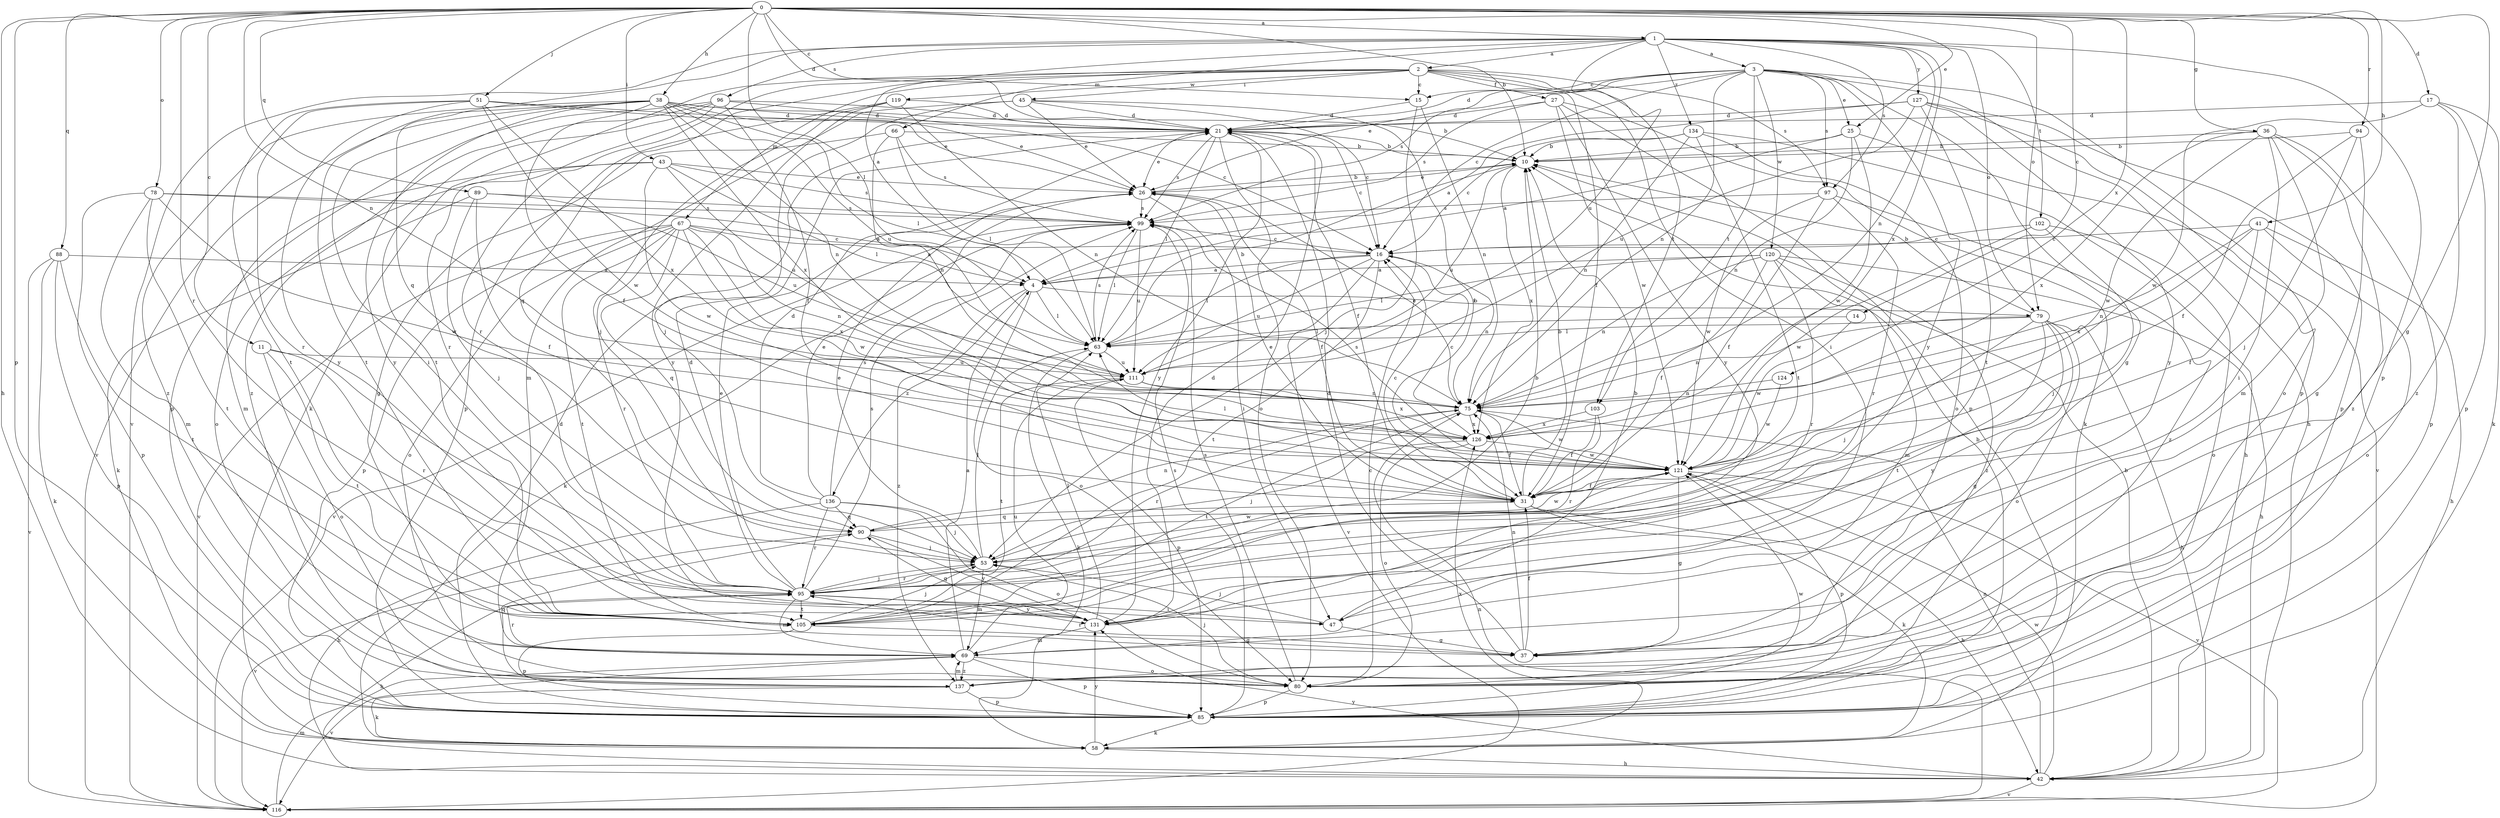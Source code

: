 strict digraph  {
0;
1;
2;
3;
4;
10;
11;
14;
15;
16;
17;
21;
25;
26;
27;
31;
36;
37;
38;
41;
42;
43;
45;
47;
51;
53;
58;
63;
66;
67;
69;
75;
78;
79;
80;
85;
88;
89;
90;
94;
95;
96;
97;
99;
102;
103;
105;
111;
116;
119;
120;
121;
124;
126;
127;
131;
134;
136;
137;
0 -> 1  [label=a];
0 -> 10  [label=b];
0 -> 11  [label=c];
0 -> 14  [label=c];
0 -> 15  [label=c];
0 -> 17  [label=d];
0 -> 21  [label=d];
0 -> 25  [label=e];
0 -> 36  [label=g];
0 -> 37  [label=g];
0 -> 38  [label=h];
0 -> 41  [label=h];
0 -> 42  [label=h];
0 -> 43  [label=i];
0 -> 51  [label=j];
0 -> 63  [label=l];
0 -> 75  [label=n];
0 -> 78  [label=o];
0 -> 79  [label=o];
0 -> 85  [label=p];
0 -> 88  [label=q];
0 -> 89  [label=q];
0 -> 94  [label=r];
0 -> 95  [label=r];
0 -> 124  [label=x];
1 -> 2  [label=a];
1 -> 3  [label=a];
1 -> 4  [label=a];
1 -> 66  [label=m];
1 -> 75  [label=n];
1 -> 79  [label=o];
1 -> 85  [label=p];
1 -> 90  [label=q];
1 -> 96  [label=s];
1 -> 97  [label=s];
1 -> 102  [label=t];
1 -> 111  [label=u];
1 -> 116  [label=v];
1 -> 126  [label=x];
1 -> 127  [label=y];
1 -> 134  [label=z];
2 -> 15  [label=c];
2 -> 27  [label=f];
2 -> 31  [label=f];
2 -> 45  [label=i];
2 -> 47  [label=i];
2 -> 58  [label=k];
2 -> 67  [label=m];
2 -> 90  [label=q];
2 -> 95  [label=r];
2 -> 97  [label=s];
2 -> 103  [label=t];
2 -> 119  [label=w];
3 -> 15  [label=c];
3 -> 16  [label=c];
3 -> 21  [label=d];
3 -> 25  [label=e];
3 -> 26  [label=e];
3 -> 37  [label=g];
3 -> 42  [label=h];
3 -> 75  [label=n];
3 -> 85  [label=p];
3 -> 97  [label=s];
3 -> 99  [label=s];
3 -> 103  [label=t];
3 -> 120  [label=w];
3 -> 131  [label=y];
4 -> 63  [label=l];
4 -> 79  [label=o];
4 -> 80  [label=o];
4 -> 136  [label=z];
4 -> 137  [label=z];
10 -> 26  [label=e];
10 -> 111  [label=u];
10 -> 126  [label=x];
11 -> 80  [label=o];
11 -> 95  [label=r];
11 -> 105  [label=t];
11 -> 111  [label=u];
14 -> 63  [label=l];
14 -> 121  [label=w];
15 -> 21  [label=d];
15 -> 53  [label=j];
15 -> 75  [label=n];
16 -> 4  [label=a];
16 -> 63  [label=l];
16 -> 75  [label=n];
16 -> 105  [label=t];
16 -> 111  [label=u];
16 -> 116  [label=v];
17 -> 21  [label=d];
17 -> 58  [label=k];
17 -> 85  [label=p];
17 -> 121  [label=w];
17 -> 137  [label=z];
21 -> 10  [label=b];
21 -> 16  [label=c];
21 -> 26  [label=e];
21 -> 31  [label=f];
21 -> 63  [label=l];
21 -> 80  [label=o];
21 -> 99  [label=s];
21 -> 131  [label=y];
25 -> 4  [label=a];
25 -> 10  [label=b];
25 -> 75  [label=n];
25 -> 116  [label=v];
25 -> 121  [label=w];
26 -> 10  [label=b];
26 -> 31  [label=f];
26 -> 47  [label=i];
26 -> 99  [label=s];
27 -> 21  [label=d];
27 -> 58  [label=k];
27 -> 85  [label=p];
27 -> 99  [label=s];
27 -> 121  [label=w];
27 -> 131  [label=y];
31 -> 10  [label=b];
31 -> 16  [label=c];
31 -> 26  [label=e];
31 -> 42  [label=h];
31 -> 58  [label=k];
31 -> 90  [label=q];
36 -> 10  [label=b];
36 -> 47  [label=i];
36 -> 69  [label=m];
36 -> 85  [label=p];
36 -> 121  [label=w];
36 -> 126  [label=x];
36 -> 137  [label=z];
37 -> 21  [label=d];
37 -> 31  [label=f];
37 -> 75  [label=n];
37 -> 95  [label=r];
38 -> 10  [label=b];
38 -> 21  [label=d];
38 -> 26  [label=e];
38 -> 31  [label=f];
38 -> 47  [label=i];
38 -> 63  [label=l];
38 -> 75  [label=n];
38 -> 105  [label=t];
38 -> 111  [label=u];
38 -> 116  [label=v];
38 -> 126  [label=x];
38 -> 131  [label=y];
38 -> 137  [label=z];
41 -> 16  [label=c];
41 -> 31  [label=f];
41 -> 42  [label=h];
41 -> 75  [label=n];
41 -> 80  [label=o];
41 -> 126  [label=x];
42 -> 10  [label=b];
42 -> 75  [label=n];
42 -> 116  [label=v];
42 -> 121  [label=w];
42 -> 131  [label=y];
43 -> 26  [label=e];
43 -> 63  [label=l];
43 -> 69  [label=m];
43 -> 80  [label=o];
43 -> 99  [label=s];
43 -> 111  [label=u];
43 -> 121  [label=w];
45 -> 16  [label=c];
45 -> 21  [label=d];
45 -> 26  [label=e];
45 -> 31  [label=f];
45 -> 53  [label=j];
45 -> 69  [label=m];
47 -> 10  [label=b];
47 -> 37  [label=g];
47 -> 53  [label=j];
51 -> 21  [label=d];
51 -> 26  [label=e];
51 -> 95  [label=r];
51 -> 105  [label=t];
51 -> 121  [label=w];
51 -> 126  [label=x];
51 -> 131  [label=y];
53 -> 26  [label=e];
53 -> 63  [label=l];
53 -> 69  [label=m];
53 -> 95  [label=r];
53 -> 121  [label=w];
58 -> 42  [label=h];
58 -> 126  [label=x];
58 -> 131  [label=y];
63 -> 10  [label=b];
63 -> 58  [label=k];
63 -> 99  [label=s];
63 -> 111  [label=u];
66 -> 10  [label=b];
66 -> 37  [label=g];
66 -> 63  [label=l];
66 -> 75  [label=n];
66 -> 99  [label=s];
67 -> 4  [label=a];
67 -> 16  [label=c];
67 -> 75  [label=n];
67 -> 80  [label=o];
67 -> 85  [label=p];
67 -> 90  [label=q];
67 -> 95  [label=r];
67 -> 105  [label=t];
67 -> 116  [label=v];
67 -> 121  [label=w];
67 -> 126  [label=x];
69 -> 4  [label=a];
69 -> 80  [label=o];
69 -> 85  [label=p];
69 -> 95  [label=r];
69 -> 111  [label=u];
69 -> 116  [label=v];
69 -> 137  [label=z];
75 -> 26  [label=e];
75 -> 31  [label=f];
75 -> 95  [label=r];
75 -> 105  [label=t];
75 -> 121  [label=w];
75 -> 126  [label=x];
78 -> 4  [label=a];
78 -> 69  [label=m];
78 -> 85  [label=p];
78 -> 99  [label=s];
78 -> 105  [label=t];
78 -> 121  [label=w];
79 -> 10  [label=b];
79 -> 37  [label=g];
79 -> 42  [label=h];
79 -> 53  [label=j];
79 -> 63  [label=l];
79 -> 75  [label=n];
79 -> 80  [label=o];
79 -> 105  [label=t];
79 -> 131  [label=y];
80 -> 16  [label=c];
80 -> 53  [label=j];
80 -> 85  [label=p];
80 -> 99  [label=s];
85 -> 10  [label=b];
85 -> 21  [label=d];
85 -> 58  [label=k];
85 -> 99  [label=s];
85 -> 121  [label=w];
88 -> 4  [label=a];
88 -> 58  [label=k];
88 -> 85  [label=p];
88 -> 105  [label=t];
88 -> 116  [label=v];
89 -> 31  [label=f];
89 -> 53  [label=j];
89 -> 58  [label=k];
89 -> 99  [label=s];
89 -> 111  [label=u];
90 -> 53  [label=j];
90 -> 75  [label=n];
90 -> 116  [label=v];
90 -> 121  [label=w];
90 -> 131  [label=y];
94 -> 10  [label=b];
94 -> 31  [label=f];
94 -> 37  [label=g];
94 -> 53  [label=j];
95 -> 10  [label=b];
95 -> 21  [label=d];
95 -> 26  [label=e];
95 -> 42  [label=h];
95 -> 47  [label=i];
95 -> 53  [label=j];
95 -> 69  [label=m];
95 -> 99  [label=s];
95 -> 105  [label=t];
95 -> 131  [label=y];
96 -> 16  [label=c];
96 -> 21  [label=d];
96 -> 31  [label=f];
96 -> 85  [label=p];
96 -> 95  [label=r];
96 -> 105  [label=t];
96 -> 137  [label=z];
97 -> 31  [label=f];
97 -> 95  [label=r];
97 -> 99  [label=s];
97 -> 121  [label=w];
97 -> 137  [label=z];
99 -> 16  [label=c];
99 -> 58  [label=k];
99 -> 63  [label=l];
99 -> 111  [label=u];
99 -> 116  [label=v];
102 -> 16  [label=c];
102 -> 53  [label=j];
102 -> 80  [label=o];
102 -> 121  [label=w];
103 -> 31  [label=f];
103 -> 95  [label=r];
103 -> 126  [label=x];
105 -> 37  [label=g];
105 -> 53  [label=j];
105 -> 85  [label=p];
111 -> 75  [label=n];
111 -> 85  [label=p];
111 -> 105  [label=t];
111 -> 126  [label=x];
116 -> 69  [label=m];
116 -> 75  [label=n];
119 -> 21  [label=d];
119 -> 53  [label=j];
119 -> 75  [label=n];
119 -> 85  [label=p];
119 -> 131  [label=y];
120 -> 4  [label=a];
120 -> 31  [label=f];
120 -> 42  [label=h];
120 -> 63  [label=l];
120 -> 69  [label=m];
120 -> 75  [label=n];
120 -> 95  [label=r];
120 -> 137  [label=z];
121 -> 31  [label=f];
121 -> 37  [label=g];
121 -> 63  [label=l];
121 -> 85  [label=p];
121 -> 99  [label=s];
121 -> 116  [label=v];
124 -> 75  [label=n];
124 -> 121  [label=w];
126 -> 16  [label=c];
126 -> 53  [label=j];
126 -> 80  [label=o];
126 -> 121  [label=w];
127 -> 4  [label=a];
127 -> 21  [label=d];
127 -> 80  [label=o];
127 -> 85  [label=p];
127 -> 105  [label=t];
127 -> 111  [label=u];
127 -> 131  [label=y];
131 -> 21  [label=d];
131 -> 63  [label=l];
131 -> 69  [label=m];
131 -> 90  [label=q];
134 -> 10  [label=b];
134 -> 16  [label=c];
134 -> 42  [label=h];
134 -> 75  [label=n];
134 -> 80  [label=o];
134 -> 105  [label=t];
136 -> 21  [label=d];
136 -> 26  [label=e];
136 -> 42  [label=h];
136 -> 53  [label=j];
136 -> 80  [label=o];
136 -> 90  [label=q];
136 -> 95  [label=r];
136 -> 99  [label=s];
137 -> 58  [label=k];
137 -> 69  [label=m];
137 -> 85  [label=p];
137 -> 90  [label=q];
}
